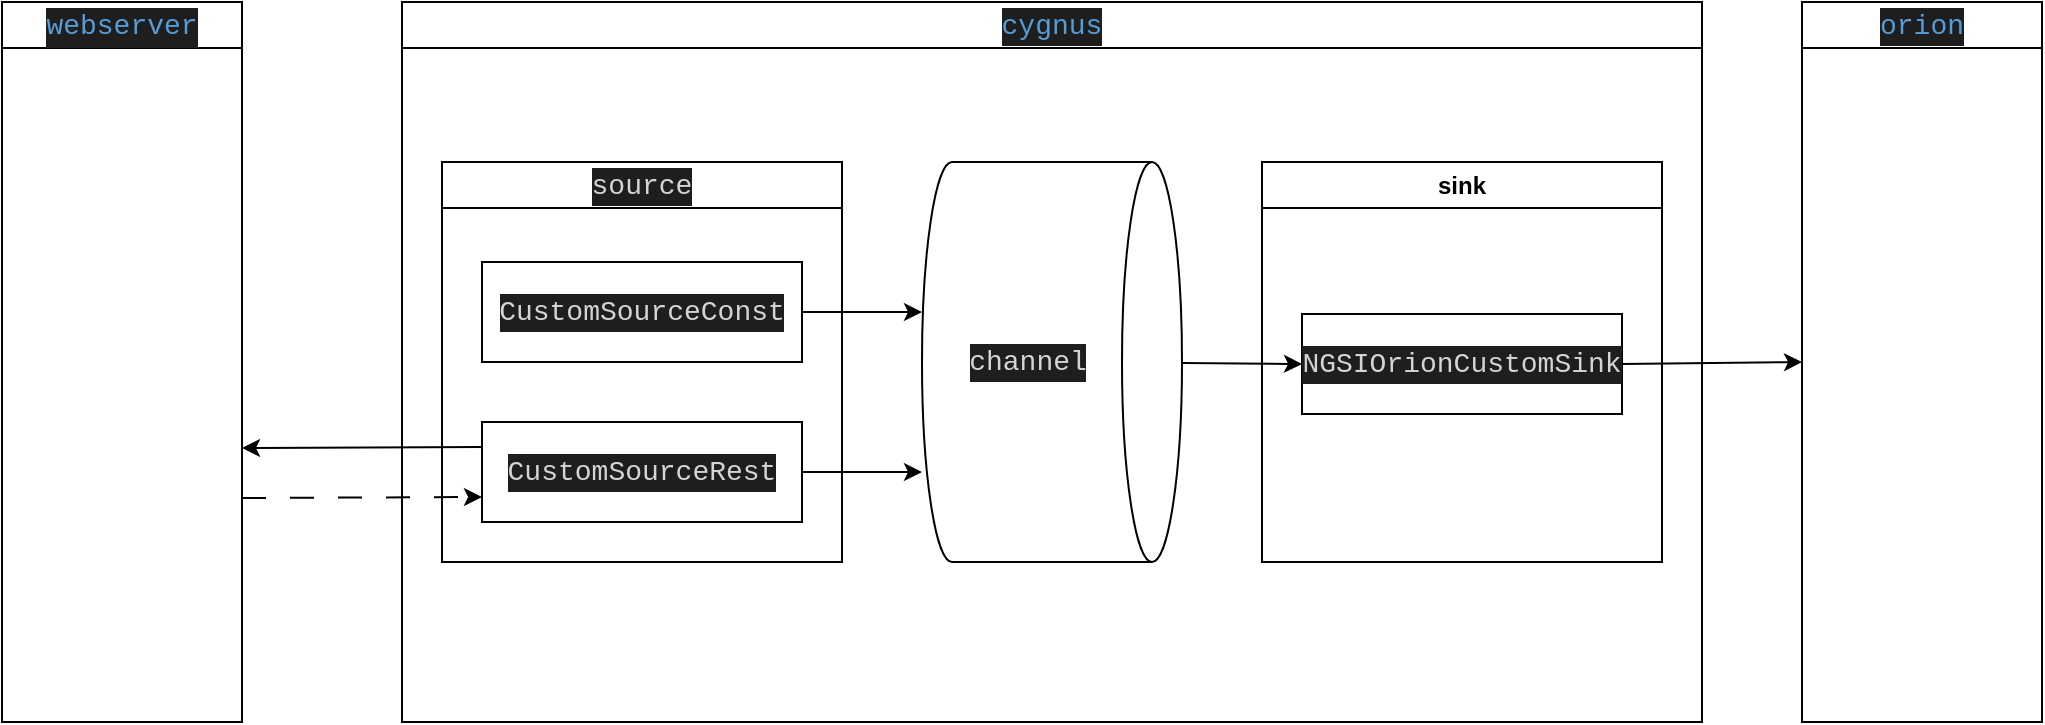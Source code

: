 <mxfile>
    <diagram id="EYnul3M8fKUqPL1PLpRS" name="ページ1">
        <mxGraphModel dx="1228" dy="707" grid="1" gridSize="10" guides="1" tooltips="1" connect="1" arrows="1" fold="1" page="1" pageScale="1" pageWidth="2336" pageHeight="1654" math="0" shadow="0">
            <root>
                <mxCell id="0"/>
                <mxCell id="1" parent="0"/>
                <mxCell id="4" value="&lt;div style=&quot;color: rgb(212, 212, 212); background-color: rgb(30, 30, 30); font-family: Consolas, &amp;quot;Courier New&amp;quot;, monospace; font-weight: normal; font-size: 14px; line-height: 19px;&quot;&gt;&lt;span style=&quot;color: #569cd6;&quot;&gt;cygnus&lt;/span&gt;&lt;/div&gt;" style="swimlane;whiteSpace=wrap;html=1;" vertex="1" parent="1">
                    <mxGeometry x="280" y="200" width="650" height="360" as="geometry"/>
                </mxCell>
                <mxCell id="3" value="&lt;div style=&quot;color: rgb(212, 212, 212); background-color: rgb(30, 30, 30); font-family: Consolas, &amp;quot;Courier New&amp;quot;, monospace; font-weight: normal; font-size: 14px; line-height: 19px;&quot;&gt;source&lt;/div&gt;" style="swimlane;whiteSpace=wrap;html=1;" vertex="1" parent="4">
                    <mxGeometry x="20" y="80" width="200" height="200" as="geometry"/>
                </mxCell>
                <mxCell id="9" value="&lt;div style=&quot;color: rgb(212, 212, 212); background-color: rgb(30, 30, 30); font-family: Consolas, &amp;quot;Courier New&amp;quot;, monospace; font-size: 14px; line-height: 19px;&quot;&gt;CustomSourceRest&lt;/div&gt;" style="rounded=0;whiteSpace=wrap;html=1;" vertex="1" parent="3">
                    <mxGeometry x="20" y="130" width="160" height="50" as="geometry"/>
                </mxCell>
                <mxCell id="10" value="&lt;div style=&quot;color: rgb(212, 212, 212); background-color: rgb(30, 30, 30); font-family: Consolas, &amp;quot;Courier New&amp;quot;, monospace; font-size: 14px; line-height: 19px;&quot;&gt;CustomSourceConst&lt;/div&gt;" style="rounded=0;whiteSpace=wrap;html=1;" vertex="1" parent="3">
                    <mxGeometry x="20" y="50" width="160" height="50" as="geometry"/>
                </mxCell>
                <mxCell id="7" value="&lt;div style=&quot;color: rgb(212, 212, 212); background-color: rgb(30, 30, 30); font-family: Consolas, &amp;quot;Courier New&amp;quot;, monospace; font-size: 14px; line-height: 19px;&quot;&gt;channel&lt;/div&gt;" style="shape=cylinder3;whiteSpace=wrap;html=1;boundedLbl=1;backgroundOutline=1;size=15;rotation=0;direction=south;" vertex="1" parent="4">
                    <mxGeometry x="260" y="80" width="130" height="200" as="geometry"/>
                </mxCell>
                <mxCell id="14" value="sink" style="swimlane;whiteSpace=wrap;html=1;startSize=23;" vertex="1" parent="4">
                    <mxGeometry x="430" y="80" width="200" height="200" as="geometry"/>
                </mxCell>
                <mxCell id="15" value="&lt;div style=&quot;color: rgb(212, 212, 212); background-color: rgb(30, 30, 30); font-family: Consolas, &amp;quot;Courier New&amp;quot;, monospace; font-size: 14px; line-height: 19px;&quot;&gt;NGSIOrionCustomSink&lt;/div&gt;" style="rounded=0;whiteSpace=wrap;html=1;" vertex="1" parent="14">
                    <mxGeometry x="20" y="76" width="160" height="50" as="geometry"/>
                </mxCell>
                <mxCell id="17" value="" style="endArrow=classic;html=1;exitX=1;exitY=0.5;exitDx=0;exitDy=0;" edge="1" parent="4" source="10">
                    <mxGeometry width="50" height="50" relative="1" as="geometry">
                        <mxPoint x="520" y="240" as="sourcePoint"/>
                        <mxPoint x="260" y="155" as="targetPoint"/>
                    </mxGeometry>
                </mxCell>
                <mxCell id="18" value="" style="endArrow=classic;html=1;exitX=1;exitY=0.5;exitDx=0;exitDy=0;" edge="1" parent="4" source="9">
                    <mxGeometry width="50" height="50" relative="1" as="geometry">
                        <mxPoint x="210" y="165" as="sourcePoint"/>
                        <mxPoint x="260" y="235" as="targetPoint"/>
                    </mxGeometry>
                </mxCell>
                <mxCell id="19" value="" style="endArrow=classic;html=1;entryX=0;entryY=0.5;entryDx=0;entryDy=0;" edge="1" parent="4" source="7" target="15">
                    <mxGeometry width="50" height="50" relative="1" as="geometry">
                        <mxPoint x="210" y="165" as="sourcePoint"/>
                        <mxPoint x="270" y="165" as="targetPoint"/>
                    </mxGeometry>
                </mxCell>
                <mxCell id="11" value="&lt;div style=&quot;color: rgb(212, 212, 212); background-color: rgb(30, 30, 30); font-family: Consolas, &amp;quot;Courier New&amp;quot;, monospace; font-weight: normal; font-size: 14px; line-height: 19px;&quot;&gt;&lt;span style=&quot;color: #569cd6;&quot;&gt;orion&lt;/span&gt;&lt;/div&gt;" style="swimlane;whiteSpace=wrap;html=1;" vertex="1" parent="1">
                    <mxGeometry x="980" y="200" width="120" height="360" as="geometry"/>
                </mxCell>
                <mxCell id="20" value="" style="endArrow=classic;html=1;entryX=0;entryY=0.5;entryDx=0;entryDy=0;exitX=1;exitY=0.5;exitDx=0;exitDy=0;" edge="1" parent="1" source="15" target="11">
                    <mxGeometry width="50" height="50" relative="1" as="geometry">
                        <mxPoint x="680" y="390.52" as="sourcePoint"/>
                        <mxPoint x="740" y="391" as="targetPoint"/>
                    </mxGeometry>
                </mxCell>
                <mxCell id="21" value="&lt;div style=&quot;background-color: rgb(30, 30, 30); line-height: 19px;&quot;&gt;&lt;font face=&quot;Consolas, Courier New, monospace&quot; color=&quot;#569cd6&quot;&gt;&lt;span style=&quot;font-size: 14px; font-weight: 400;&quot;&gt;webserver&lt;/span&gt;&lt;/font&gt;&lt;br&gt;&lt;/div&gt;" style="swimlane;whiteSpace=wrap;html=1;" vertex="1" parent="1">
                    <mxGeometry x="80" y="200" width="120" height="360" as="geometry"/>
                </mxCell>
                <mxCell id="22" value="" style="endArrow=classic;html=1;exitX=0;exitY=0.25;exitDx=0;exitDy=0;" edge="1" parent="1" source="9">
                    <mxGeometry width="50" height="50" relative="1" as="geometry">
                        <mxPoint x="490" y="445" as="sourcePoint"/>
                        <mxPoint x="200" y="423" as="targetPoint"/>
                    </mxGeometry>
                </mxCell>
                <mxCell id="23" value="" style="endArrow=classic;html=1;entryX=0;entryY=0.75;entryDx=0;entryDy=0;dashed=1;dashPattern=12 12;" edge="1" parent="1" target="9">
                    <mxGeometry width="50" height="50" relative="1" as="geometry">
                        <mxPoint x="200" y="448" as="sourcePoint"/>
                        <mxPoint x="210" y="433" as="targetPoint"/>
                    </mxGeometry>
                </mxCell>
            </root>
        </mxGraphModel>
    </diagram>
</mxfile>